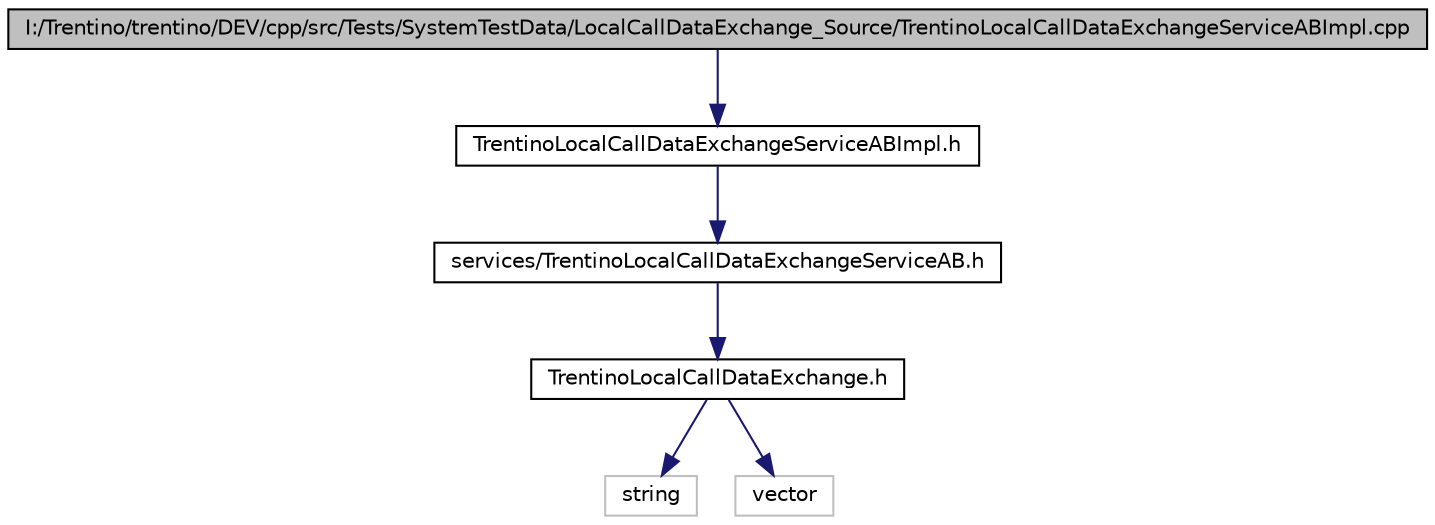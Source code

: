 digraph G
{
  edge [fontname="Helvetica",fontsize="10",labelfontname="Helvetica",labelfontsize="10"];
  node [fontname="Helvetica",fontsize="10",shape=record];
  Node1 [label="I:/Trentino/trentino/DEV/cpp/src/Tests/SystemTestData/LocalCallDataExchange_Source/TrentinoLocalCallDataExchangeServiceABImpl.cpp",height=0.2,width=0.4,color="black", fillcolor="grey75", style="filled" fontcolor="black"];
  Node1 -> Node2 [color="midnightblue",fontsize="10",style="solid",fontname="Helvetica"];
  Node2 [label="TrentinoLocalCallDataExchangeServiceABImpl.h",height=0.2,width=0.4,color="black", fillcolor="white", style="filled",URL="$_system_test_data_2_local_call_data_exchange___source_2_trentino_local_call_data_exchange_service_a_b_impl_8h.html"];
  Node2 -> Node3 [color="midnightblue",fontsize="10",style="solid",fontname="Helvetica"];
  Node3 [label="services/TrentinoLocalCallDataExchangeServiceAB.h",height=0.2,width=0.4,color="black", fillcolor="white", style="filled",URL="$_system_test_data_2_local_call_data_exchange___source_2services_2_trentino_local_call_data_exchange_service_a_b_8h.html"];
  Node3 -> Node4 [color="midnightblue",fontsize="10",style="solid",fontname="Helvetica"];
  Node4 [label="TrentinoLocalCallDataExchange.h",height=0.2,width=0.4,color="black", fillcolor="white", style="filled",URL="$_system_test_data_2_local_call_data_exchange___source_2services_2_trentino_local_call_data_exchange_8h.html"];
  Node4 -> Node5 [color="midnightblue",fontsize="10",style="solid",fontname="Helvetica"];
  Node5 [label="string",height=0.2,width=0.4,color="grey75", fillcolor="white", style="filled"];
  Node4 -> Node6 [color="midnightblue",fontsize="10",style="solid",fontname="Helvetica"];
  Node6 [label="vector",height=0.2,width=0.4,color="grey75", fillcolor="white", style="filled"];
}
